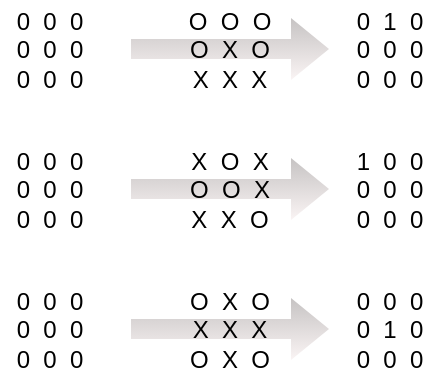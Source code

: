 <mxfile version="24.1.0" type="device">
  <diagram name="Page-1" id="0qjQd0bIqAvKOakUr5sT">
    <mxGraphModel dx="1434" dy="795" grid="1" gridSize="10" guides="1" tooltips="1" connect="1" arrows="1" fold="1" page="1" pageScale="1" pageWidth="850" pageHeight="1100" math="0" shadow="0">
      <root>
        <mxCell id="0" />
        <mxCell id="1" parent="0" />
        <mxCell id="B33dUFEOLYse5lPXIUkT-1" value="0&amp;nbsp; 0&amp;nbsp; 0&lt;div&gt;0&amp;nbsp; 0&amp;nbsp; 0&lt;/div&gt;&lt;div&gt;0&amp;nbsp; 0&amp;nbsp; 0&lt;/div&gt;" style="text;strokeColor=none;align=center;fillColor=none;html=1;verticalAlign=middle;whiteSpace=wrap;rounded=0;shadow=0;" parent="1" vertex="1">
          <mxGeometry x="110" y="380" width="50" height="50" as="geometry" />
        </mxCell>
        <mxCell id="B33dUFEOLYse5lPXIUkT-2" value="" style="shape=flexArrow;endArrow=classic;html=1;rounded=0;strokeColor=none;fillColor=#c6c3c3;gradientColor=#faf4f4;shadow=0;" parent="1" edge="1">
          <mxGeometry width="50" height="50" relative="1" as="geometry">
            <mxPoint x="175" y="404.5" as="sourcePoint" />
            <mxPoint x="275" y="404.5" as="targetPoint" />
          </mxGeometry>
        </mxCell>
        <mxCell id="B33dUFEOLYse5lPXIUkT-4" value="O&amp;nbsp; O&amp;nbsp; O&lt;br&gt;&lt;div&gt;&lt;span style=&quot;background-color: initial;&quot;&gt;O&lt;/span&gt;&amp;nbsp; X&amp;nbsp;&amp;nbsp;&lt;span style=&quot;background-color: initial;&quot;&gt;O&lt;/span&gt;&lt;/div&gt;&lt;div&gt;&lt;span style=&quot;background-color: initial;&quot;&gt;X&lt;/span&gt;&amp;nbsp; X&amp;nbsp;&amp;nbsp;&lt;span style=&quot;background-color: initial;&quot;&gt;X&lt;/span&gt;&lt;/div&gt;" style="text;strokeColor=none;align=center;fillColor=none;html=1;verticalAlign=middle;whiteSpace=wrap;rounded=0;shadow=0;" parent="1" vertex="1">
          <mxGeometry x="200" y="380" width="50" height="50" as="geometry" />
        </mxCell>
        <mxCell id="B33dUFEOLYse5lPXIUkT-6" value="0&amp;nbsp; 1&amp;nbsp; 0&lt;div&gt;0&amp;nbsp; 0&amp;nbsp; 0&lt;/div&gt;&lt;div&gt;0&amp;nbsp; 0&amp;nbsp; 0&lt;/div&gt;" style="text;strokeColor=none;align=center;fillColor=none;html=1;verticalAlign=middle;whiteSpace=wrap;rounded=0;shadow=0;" parent="1" vertex="1">
          <mxGeometry x="280" y="380" width="50" height="50" as="geometry" />
        </mxCell>
        <mxCell id="Dd55b6yEIOtGbywZlQrK-1" value="0&amp;nbsp; 0&amp;nbsp; 0&lt;div&gt;0&amp;nbsp; 0&amp;nbsp; 0&lt;/div&gt;&lt;div&gt;0&amp;nbsp; 0&amp;nbsp; 0&lt;/div&gt;" style="text;strokeColor=none;align=center;fillColor=none;html=1;verticalAlign=middle;whiteSpace=wrap;rounded=0;shadow=0;" vertex="1" parent="1">
          <mxGeometry x="110" y="450" width="50" height="50" as="geometry" />
        </mxCell>
        <mxCell id="Dd55b6yEIOtGbywZlQrK-2" value="" style="shape=flexArrow;endArrow=classic;html=1;rounded=0;strokeColor=none;fillColor=#c6c3c3;gradientColor=#faf4f4;shadow=0;" edge="1" parent="1">
          <mxGeometry width="50" height="50" relative="1" as="geometry">
            <mxPoint x="175" y="474.5" as="sourcePoint" />
            <mxPoint x="275" y="474.5" as="targetPoint" />
          </mxGeometry>
        </mxCell>
        <mxCell id="Dd55b6yEIOtGbywZlQrK-3" value="X&amp;nbsp; O&amp;nbsp; X&lt;br&gt;&lt;div&gt;&lt;span style=&quot;background-color: initial;&quot;&gt;O&lt;/span&gt;&amp;nbsp; O&amp;nbsp;&amp;nbsp;&lt;span style=&quot;background-color: initial;&quot;&gt;X&lt;/span&gt;&lt;/div&gt;&lt;div&gt;&lt;span style=&quot;background-color: initial;&quot;&gt;X&lt;/span&gt;&amp;nbsp; X&amp;nbsp;&amp;nbsp;&lt;span style=&quot;background-color: initial;&quot;&gt;O&lt;/span&gt;&lt;/div&gt;" style="text;strokeColor=none;align=center;fillColor=none;html=1;verticalAlign=middle;whiteSpace=wrap;rounded=0;shadow=0;" vertex="1" parent="1">
          <mxGeometry x="200" y="450" width="50" height="50" as="geometry" />
        </mxCell>
        <mxCell id="Dd55b6yEIOtGbywZlQrK-4" value="1&amp;nbsp; 0&amp;nbsp; 0&lt;div&gt;0&amp;nbsp; 0&amp;nbsp; 0&lt;/div&gt;&lt;div&gt;0&amp;nbsp; 0&amp;nbsp; 0&lt;/div&gt;" style="text;strokeColor=none;align=center;fillColor=none;html=1;verticalAlign=middle;whiteSpace=wrap;rounded=0;shadow=0;" vertex="1" parent="1">
          <mxGeometry x="280" y="450" width="50" height="50" as="geometry" />
        </mxCell>
        <mxCell id="Dd55b6yEIOtGbywZlQrK-5" value="0&amp;nbsp; 0&amp;nbsp; 0&lt;div&gt;0&amp;nbsp; 0&amp;nbsp; 0&lt;/div&gt;&lt;div&gt;0&amp;nbsp; 0&amp;nbsp; 0&lt;/div&gt;" style="text;strokeColor=none;align=center;fillColor=none;html=1;verticalAlign=middle;whiteSpace=wrap;rounded=0;shadow=0;" vertex="1" parent="1">
          <mxGeometry x="110" y="520" width="50" height="50" as="geometry" />
        </mxCell>
        <mxCell id="Dd55b6yEIOtGbywZlQrK-6" value="" style="shape=flexArrow;endArrow=classic;html=1;rounded=0;strokeColor=none;fillColor=#c6c3c3;gradientColor=#faf4f4;shadow=0;" edge="1" parent="1">
          <mxGeometry width="50" height="50" relative="1" as="geometry">
            <mxPoint x="175" y="544.5" as="sourcePoint" />
            <mxPoint x="275" y="544.5" as="targetPoint" />
          </mxGeometry>
        </mxCell>
        <mxCell id="Dd55b6yEIOtGbywZlQrK-7" value="O&amp;nbsp; X&amp;nbsp; O&lt;br&gt;&lt;div&gt;&lt;span style=&quot;background-color: initial;&quot;&gt;X&lt;/span&gt;&amp;nbsp; X&amp;nbsp;&amp;nbsp;&lt;span style=&quot;background-color: initial;&quot;&gt;X&lt;/span&gt;&lt;/div&gt;&lt;div&gt;&lt;span style=&quot;background-color: initial;&quot;&gt;O&lt;/span&gt;&amp;nbsp; X&amp;nbsp;&amp;nbsp;&lt;span style=&quot;background-color: initial;&quot;&gt;O&lt;/span&gt;&lt;/div&gt;" style="text;strokeColor=none;align=center;fillColor=none;html=1;verticalAlign=middle;whiteSpace=wrap;rounded=0;shadow=0;" vertex="1" parent="1">
          <mxGeometry x="200" y="520" width="50" height="50" as="geometry" />
        </mxCell>
        <mxCell id="Dd55b6yEIOtGbywZlQrK-8" value="0&amp;nbsp; 0&amp;nbsp; 0&lt;div&gt;0&amp;nbsp; 1&amp;nbsp; 0&lt;/div&gt;&lt;div&gt;0&amp;nbsp; 0&amp;nbsp; 0&lt;/div&gt;" style="text;strokeColor=none;align=center;fillColor=none;html=1;verticalAlign=middle;whiteSpace=wrap;rounded=0;shadow=0;" vertex="1" parent="1">
          <mxGeometry x="280" y="520" width="50" height="50" as="geometry" />
        </mxCell>
      </root>
    </mxGraphModel>
  </diagram>
</mxfile>
